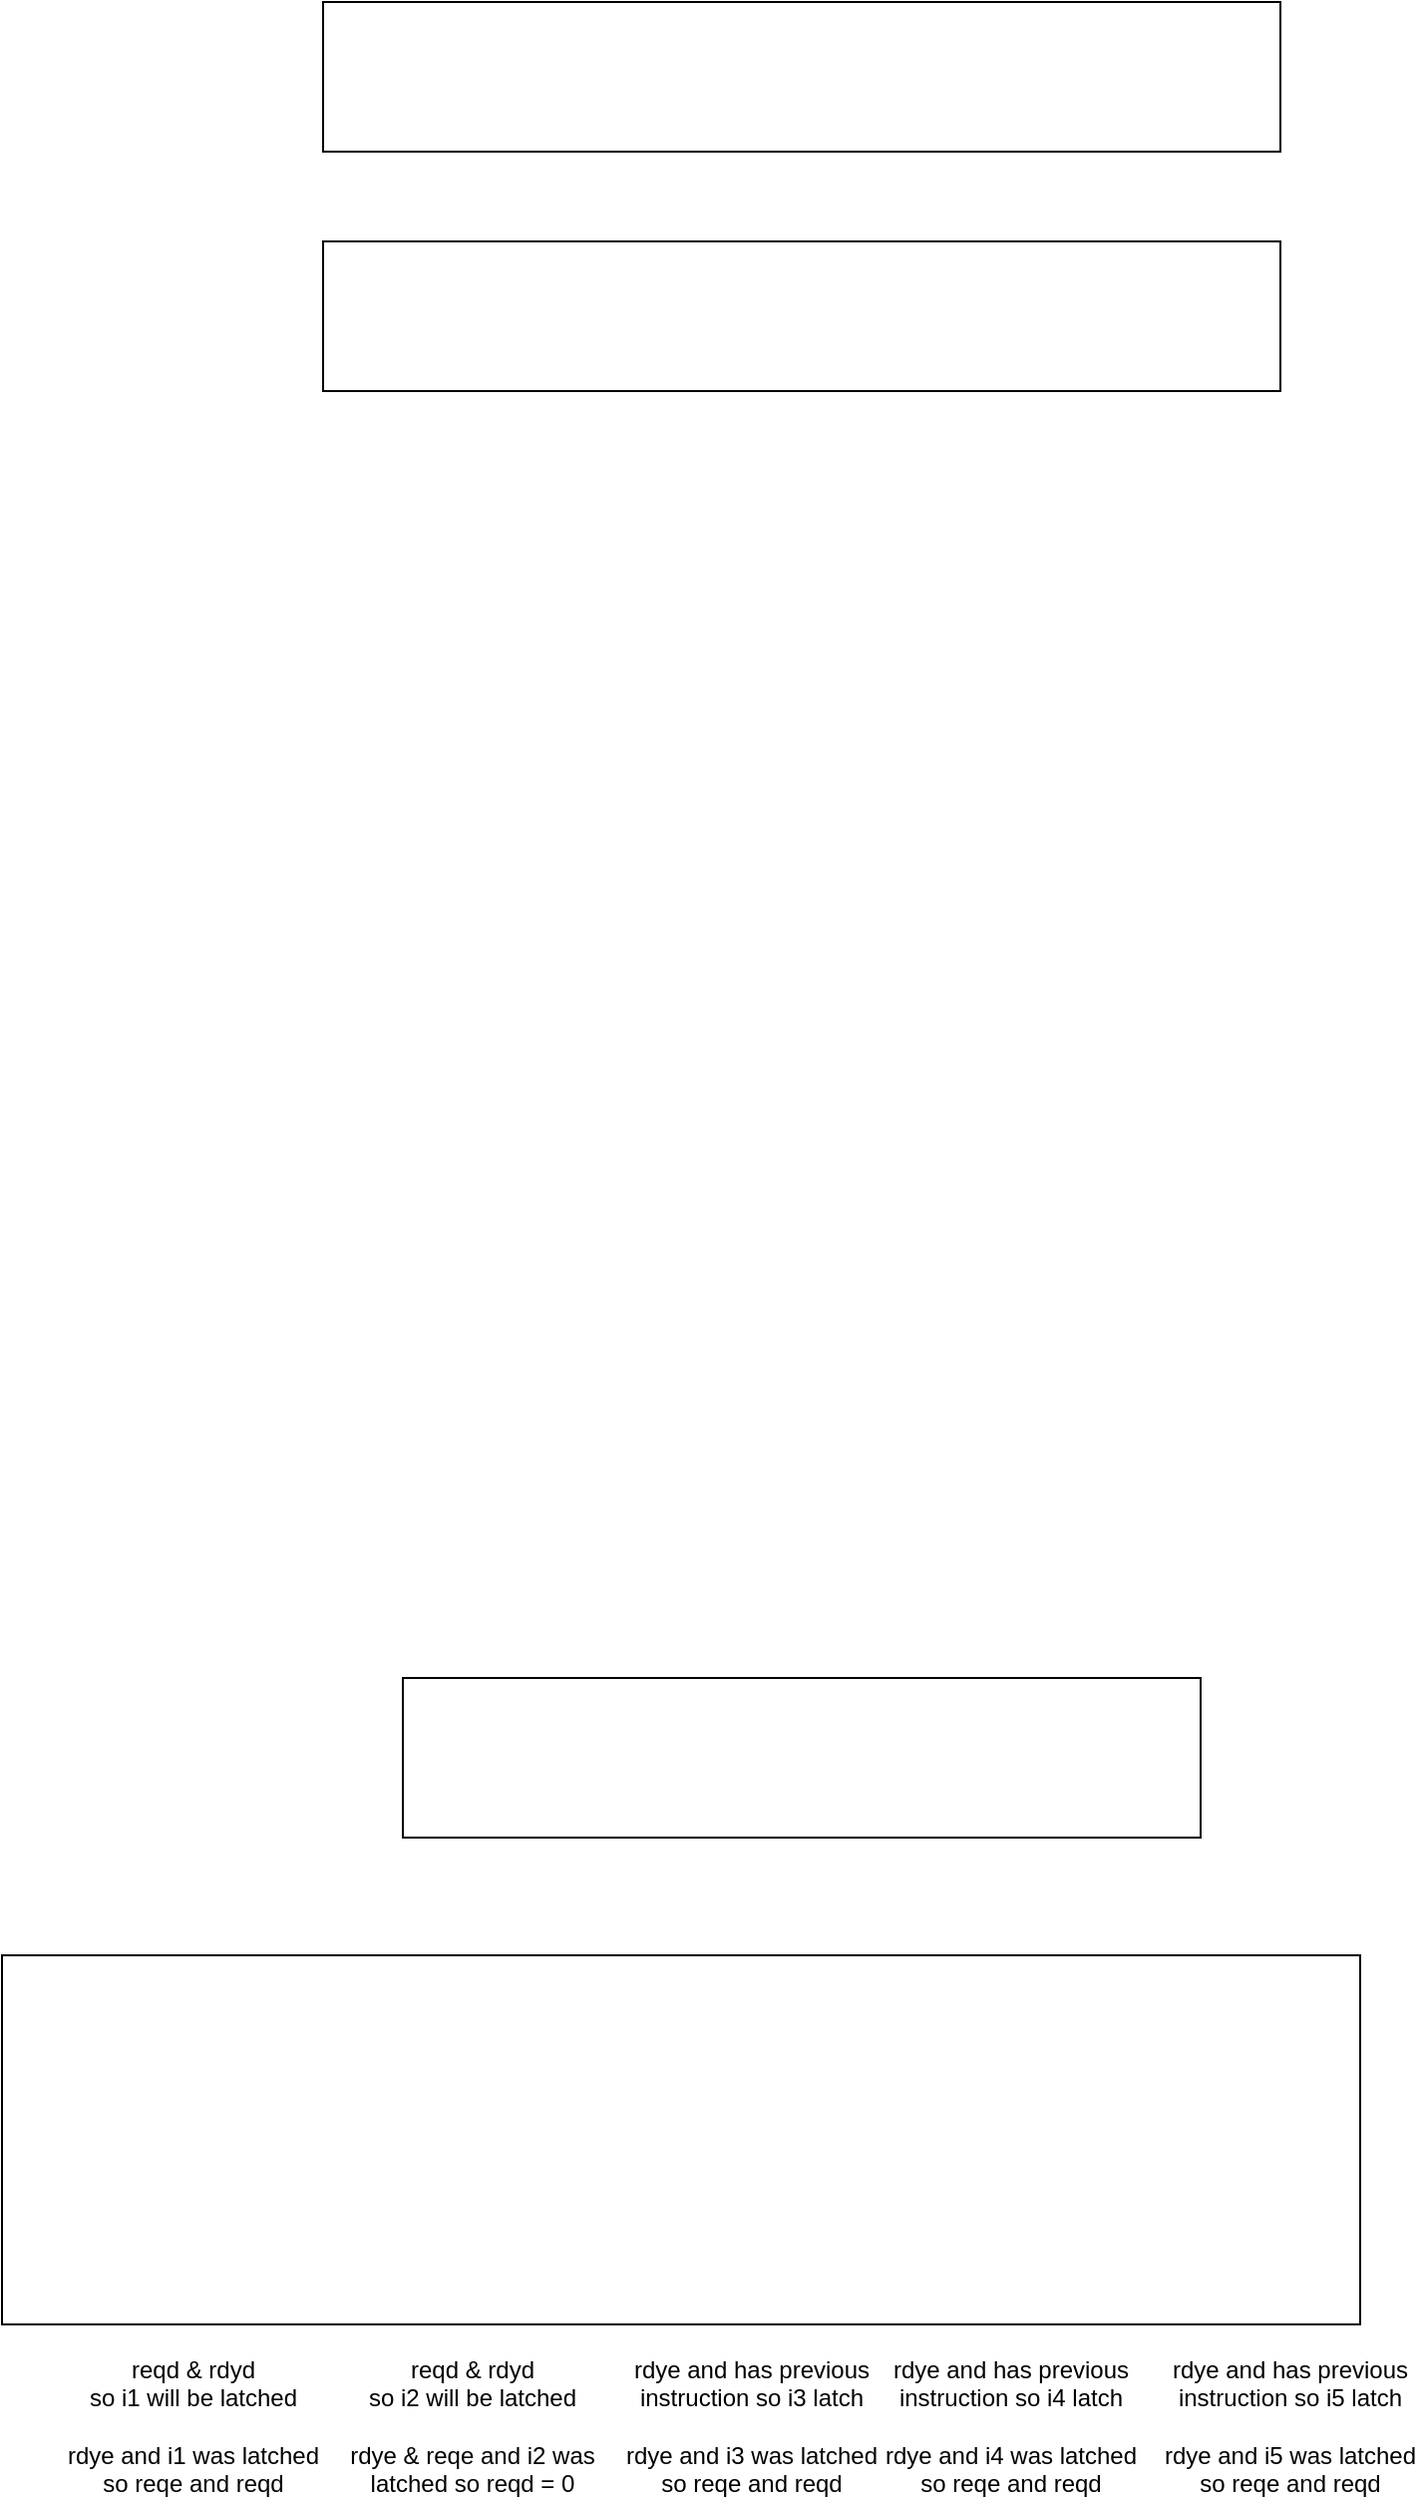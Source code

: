 <mxfile>
    <diagram id="F09HGl4pu2bHTrP2HJcs" name="Page-1">
        <mxGraphModel dx="511" dy="1298" grid="1" gridSize="10" guides="1" tooltips="1" connect="1" arrows="1" fold="1" page="1" pageScale="1" pageWidth="1100" pageHeight="850" math="0" shadow="0">
            <root>
                <mxCell id="0"/>
                <mxCell id="1" parent="0"/>
                <mxCell id="24" value="{ &quot;reg&quot;: [&#10;    { &quot;name&quot;: &quot;d&quot;, &quot;bits&quot;: 2, &quot;attr&quot;: &quot;&quot;, &quot;type&quot;:6 },&#10;    { &quot;name&quot;: &quot;r&quot;, &quot;bits&quot;: 1, &quot;attr&quot;: &quot;&quot;, &quot;type&quot;:5 },&#10;    { &quot;name&quot;: &quot;s&quot;, &quot;bits&quot;: 3, &quot;attr&quot;: &quot;&quot;, &quot;type&quot;:4 },&#10;    { &quot;name&quot;: &quot;b&quot;, &quot;bits&quot;: 4, &quot;attr&quot;: &quot;&quot;, &quot;type&quot;:3 },&#10;    { &quot;name&quot;: &quot;i&quot;, &quot;bits&quot;: 1, &quot;attr&quot;: &quot;&quot;, &quot;type&quot;:2 },&#10;    { &quot;name&quot;: &quot;f&quot;, &quot;bits&quot;: 1, &quot;attr&quot;: &quot;&quot;, &quot;type&quot;:1 },&#10;    { &quot;name&quot;: &quot;g&quot;, &quot;bits&quot;: 1, &quot;attr&quot;: &quot;&quot;, &quot;type&quot;:7 },&#10;    { &quot;name&quot;: &quot;D&quot;, &quot;bits&quot;: 2, &quot;attr&quot;: &quot;&quot;, &quot;type&quot;:8 },&#10;    { &quot;name&quot;: &quot;B&quot;, &quot;bits&quot;: 1, &quot;attr&quot;: &quot;&quot;, &quot;type&quot;:9 }&#10;]}" style="shadow=0;dashed=0;align=left;strokeWidth=1;labelBackgroundColor=#ffffff;noLabel=1;shape=mxgraph.wavedrom.abstract.bitfield;bits=16;hspace=500;vspace=80;" parent="1" vertex="1">
                    <mxGeometry x="310" y="110" width="400" height="80" as="geometry"/>
                </mxCell>
                <mxCell id="27" value="{&quot;signal&quot;:[&#10;  { &quot;name&quot;: &quot;clk&quot;, &quot;wave&quot;:  &quot;p..............&quot; },&#10;  { &quot;name&quot;: &quot;instd&quot;,&quot;wave&quot;: &quot;x===....==.....&quot;, &quot;data&quot;:[ &quot;i1&quot;, &quot;i2&quot;, &quot;i3&quot;, &quot;i4&quot;, &quot;i5&quot; ] },&#10;  { &quot;name&quot;: &quot;reqd&quot;, &quot;wave&quot;: &quot;01.......0.....&quot; },&#10;  { &quot;name&quot;: &quot;rdyd&quot;, &quot;wave&quot;: &quot;1..0...1.......&quot;, &quot;node&quot;: &quot;..12...3.4.5.&quot; },&#10;  { &quot;name&quot;: &quot;reqe&quot;, &quot;wave&quot;: &quot;0.1............&quot;, &quot;node&quot;: &quot;...a...b.c.d&quot; },&#10;  { &quot;name&quot;: &quot;rdye&quot;, &quot;wave&quot;: &quot;1..0..1010.101.&quot; }&#10;]}" style="shadow=0;dashed=0;align=left;strokeWidth=1;labelBackgroundColor=#ffffff;noLabel=1;shape=mxgraph.wavedrom.abstract.timing;movable=0;" parent="1" vertex="1">
                    <mxGeometry x="109" y="249" width="681" height="185" as="geometry"/>
                </mxCell>
                <mxCell id="28" value="reqd &amp;amp; rdyd&lt;br&gt;so i1 will be latched&lt;br&gt;&lt;br&gt;rdye and i1 was latched so reqe and reqd" style="text;html=1;strokeColor=none;fillColor=none;align=center;verticalAlign=middle;whiteSpace=wrap;rounded=0;rotation=0;" parent="1" vertex="1">
                    <mxGeometry x="140" y="450" width="130" height="70" as="geometry"/>
                </mxCell>
                <mxCell id="30" value="reqd &amp;amp; rdyd&lt;br&gt;so i2 will be latched&lt;br&gt;&lt;br&gt;rdye &amp;amp; reqe and i2 was latched so reqd = 0" style="text;html=1;strokeColor=none;fillColor=none;align=center;verticalAlign=middle;whiteSpace=wrap;rounded=0;rotation=0;" parent="1" vertex="1">
                    <mxGeometry x="280" y="450" width="130" height="70" as="geometry"/>
                </mxCell>
                <mxCell id="32" value="rdye and has previous instruction so i3 latch&lt;br&gt;&lt;br&gt;rdye and i3 was latched&lt;br&gt;so reqe and reqd" style="text;html=1;strokeColor=none;fillColor=none;align=center;verticalAlign=middle;whiteSpace=wrap;rounded=0;rotation=0;" parent="1" vertex="1">
                    <mxGeometry x="420" y="450" width="130" height="70" as="geometry"/>
                </mxCell>
                <mxCell id="33" value="rdye and has previous instruction so i4 latch&lt;br&gt;&lt;br&gt;rdye and i4 was latched&lt;br&gt;so reqe and reqd" style="text;html=1;strokeColor=none;fillColor=none;align=center;verticalAlign=middle;whiteSpace=wrap;rounded=0;rotation=0;" parent="1" vertex="1">
                    <mxGeometry x="550" y="450" width="130" height="70" as="geometry"/>
                </mxCell>
                <mxCell id="34" value="rdye and has previous instruction so i5 latch&lt;br&gt;&lt;br&gt;rdye and i5 was latched&lt;br&gt;so reqe and reqd" style="text;html=1;strokeColor=none;fillColor=none;align=center;verticalAlign=middle;whiteSpace=wrap;rounded=0;rotation=0;" parent="1" vertex="1">
                    <mxGeometry x="690" y="450" width="130" height="70" as="geometry"/>
                </mxCell>
                <mxCell id="35" value="{ &quot;reg&quot;: [&#10;    { &quot;name&quot;: &quot;imm16&quot;, &quot;bits&quot;: 16, &quot;attr&quot;: &quot;16 bits&quot;, &quot;type&quot;:5 },&#10;    { &quot;name&quot;: &quot;Rm&quot;, &quot;bits&quot;: 4, &quot;attr&quot;: &quot;4 bits&quot;, &quot;type&quot;:4 },&#10;    { &quot;name&quot;: &quot;Rd&quot;, &quot;bits&quot;: 4, &quot;attr&quot;: &quot;4 bits&quot;, &quot;type&quot;:3 },&#10;    { &quot;name&quot;: &quot;Opcode&quot;, &quot;bits&quot;: 8, &quot;attr&quot;: &quot;8 bits&quot;, &quot;type&quot;:2 }&#10;]}" style="shadow=0;dashed=0;align=left;strokeWidth=1;labelBackgroundColor=#ffffff;noLabel=1;shape=mxgraph.wavedrom.abstract.bitfield;bits=32;hspace=500;vspace=80;" vertex="1" parent="1">
                    <mxGeometry x="270" y="-730" width="480" height="75" as="geometry"/>
                </mxCell>
                <mxCell id="36" value="{ &quot;reg&quot;: [&#10;    { &quot;name&quot;: &quot;Ignored&quot;, &quot;bits&quot;: 3, &quot;attr&quot;: &quot;&quot;, &quot;type&quot;:1 },&#10;    { &quot;name&quot;: &quot;Bank&quot;, &quot;bits&quot;: 2, &quot;attr&quot;: &quot;&quot;, &quot;type&quot;:1 },&#10;    { &quot;name&quot;: &quot;Dir&quot;, &quot;bits&quot;: 2, &quot;attr&quot;: &quot;&quot;, &quot;type&quot;:7 },&#10;    { &quot;name&quot;: &quot;Shift&quot;, &quot;bits&quot;: 5, &quot;attr&quot;: &quot;5 bits&quot;, &quot;type&quot;:7 },&#10;    { &quot;name&quot;: &quot;Rn&quot;, &quot;bits&quot;: 4, &quot;attr&quot;: &quot;4 bits&quot;, &quot;type&quot;:6 },&#10;    { &quot;name&quot;: &quot;Rm&quot;, &quot;bits&quot;: 4, &quot;attr&quot;: &quot;4 bits&quot;, &quot;type&quot;:4 },&#10;    { &quot;name&quot;: &quot;Rd&quot;, &quot;bits&quot;: 4, &quot;attr&quot;: &quot;4 bits&quot;, &quot;type&quot;:3 },&#10;    { &quot;name&quot;: &quot;Opcode&quot;, &quot;bits&quot;: 8, &quot;attr&quot;: &quot;8 bits&quot;, &quot;type&quot;:2 }&#10;]}" style="shadow=0;dashed=0;align=left;strokeWidth=1;labelBackgroundColor=#ffffff;noLabel=1;shape=mxgraph.wavedrom.abstract.bitfield;bits=32;hspace=500;vspace=80;" vertex="1" parent="1">
                    <mxGeometry x="270" y="-610" width="480" height="75" as="geometry"/>
                </mxCell>
            </root>
        </mxGraphModel>
    </diagram>
</mxfile>